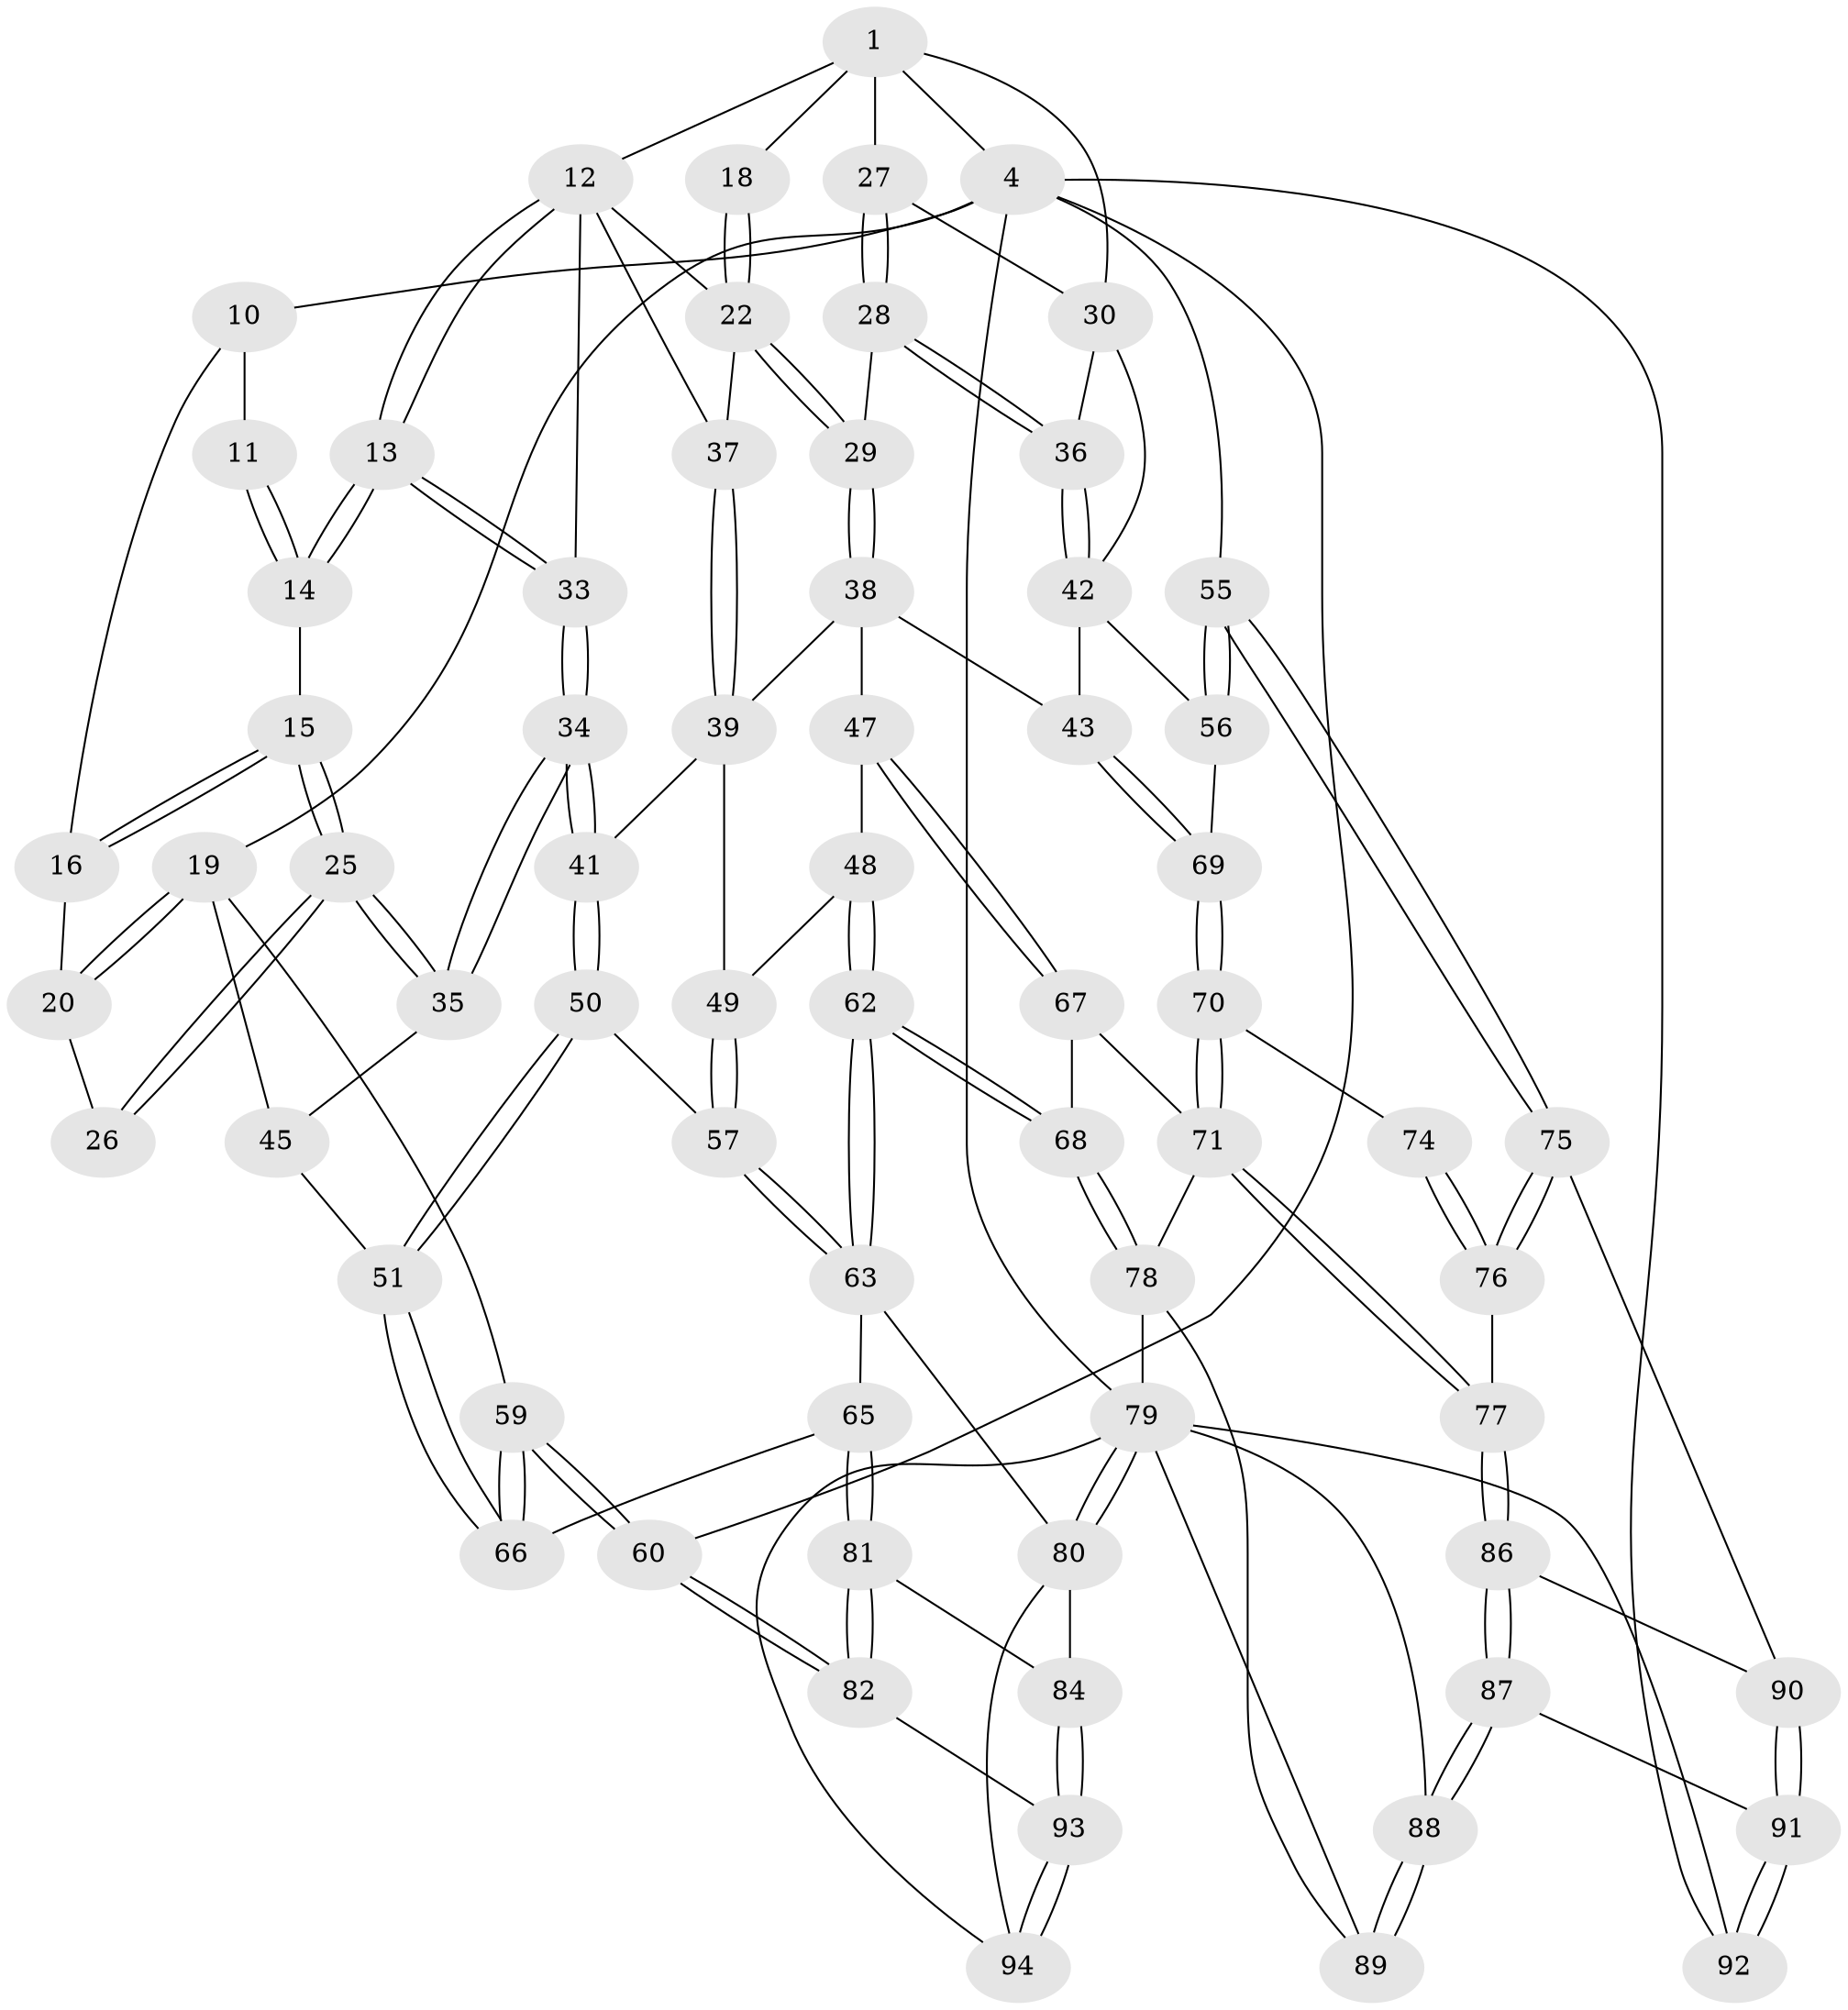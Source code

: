// original degree distribution, {3: 0.030612244897959183, 4: 0.21428571428571427, 5: 0.5408163265306123, 6: 0.21428571428571427}
// Generated by graph-tools (version 1.1) at 2025/21/03/04/25 18:21:07]
// undirected, 68 vertices, 162 edges
graph export_dot {
graph [start="1"]
  node [color=gray90,style=filled];
  1 [pos="+0.7479289479789096+0.03543849771852071",super="+6+2"];
  4 [pos="+1+0",super="+54+9+5"];
  10 [pos="+0.20114395576864552+0"];
  11 [pos="+0.30189734025161263+0"];
  12 [pos="+0.44264272485041106+0.12443604971543284",super="+24"];
  13 [pos="+0.3676518258335266+0.18392077611892402"];
  14 [pos="+0.3675625070439701+0.18386537815876655"];
  15 [pos="+0.26694997378860214+0.15342698750231584"];
  16 [pos="+0.19247303509675734+0.01100791599826899"];
  18 [pos="+0.6006087680373099+0.09363248032569448"];
  19 [pos="+0+0.1678656411600418",super="+46"];
  20 [pos="+0+0.1771012155213044",super="+21"];
  22 [pos="+0.5927555855769001+0.22018658407103844",super="+23"];
  25 [pos="+0.17317343129944773+0.3019476805849959"];
  26 [pos="+0.17111440416031296+0.2991018693264451"];
  27 [pos="+0.7651169180173732+0.19720569497569357"];
  28 [pos="+0.7047813822817885+0.256260434702621"];
  29 [pos="+0.6260942381851572+0.2567241657705178"];
  30 [pos="+1+0.151352206486926",super="+31"];
  33 [pos="+0.3808223996269537+0.24702473949233644"];
  34 [pos="+0.23703427868847698+0.36590819687300585"];
  35 [pos="+0.1788146289554829+0.3368304593468937"];
  36 [pos="+0.7857965082394737+0.39434067447966653"];
  37 [pos="+0.44821708589678966+0.32240132678430555"];
  38 [pos="+0.5958569365400105+0.34072953631149405",super="+44"];
  39 [pos="+0.4602658164179829+0.3633206556354059",super="+40"];
  41 [pos="+0.26275853162204144+0.40489113004540056"];
  42 [pos="+0.8002103237407726+0.4355443118354816",super="+53"];
  43 [pos="+0.6691172830114449+0.5186187480061508"];
  45 [pos="+0.1698026724099145+0.3417960023355617",super="+52"];
  47 [pos="+0.6031018877339889+0.5279218797207095"];
  48 [pos="+0.4833666931840717+0.4864470641299236"];
  49 [pos="+0.47535000414834233+0.47899383020327246"];
  50 [pos="+0.2779744541273446+0.47577704751762045"];
  51 [pos="+0.1152699815076137+0.5663079056671125"];
  55 [pos="+1+0.9258747933389934"];
  56 [pos="+1+0.9107446760681319"];
  57 [pos="+0.3003671438678275+0.5054270242514864"];
  59 [pos="+0+0.7451870846623627"];
  60 [pos="+0+0.766358224038756"];
  62 [pos="+0.37675464058123315+0.6797105060411164"];
  63 [pos="+0.3180137704475346+0.6471858542271866",super="+64"];
  65 [pos="+0.1756652672092343+0.6776347774639815"];
  66 [pos="+0.11597207992124711+0.5888415546143829"];
  67 [pos="+0.49539123087351683+0.7013242228744837"];
  68 [pos="+0.38511538645675997+0.6883617312961929"];
  69 [pos="+0.689852987410292+0.5665631301093271",super="+73"];
  70 [pos="+0.5936355454819521+0.7195141511867501"];
  71 [pos="+0.5486734502839735+0.7496721146485825",super="+72"];
  74 [pos="+0.7058074577173631+0.6821804979133179"];
  75 [pos="+0.7018908821612859+0.8237046053414592"];
  76 [pos="+0.6525857547777452+0.7684022407151868"];
  77 [pos="+0.5510748179613439+0.7520929513361656"];
  78 [pos="+0.36306356969163517+0.793576536409074",super="+85"];
  79 [pos="+0.2609897751496298+0.8632141678312388",super="+95"];
  80 [pos="+0.25841626811700386+0.8625375308114124",super="+83"];
  81 [pos="+0.12418201190050232+0.7491038882834494"];
  82 [pos="+0+0.7943829401143839"];
  84 [pos="+0.18762576388627034+0.8468046386194726"];
  86 [pos="+0.5796116432937005+0.8318721631198814"];
  87 [pos="+0.5307579824802297+0.903677427918155"];
  88 [pos="+0.4686923704323141+0.9641102765460107"];
  89 [pos="+0.44982061683348395+0.9359036523298385"];
  90 [pos="+0.6204864390230751+0.8555653780015223"];
  91 [pos="+0.625633223725266+0.9003088695293217"];
  92 [pos="+0.7775314412597251+1"];
  93 [pos="+0.08452425460335015+0.9119326850204585"];
  94 [pos="+0.12544279253921192+1"];
  1 -- 18 [weight=2];
  1 -- 12;
  1 -- 4 [weight=2];
  1 -- 27;
  1 -- 30;
  4 -- 55;
  4 -- 92;
  4 -- 19;
  4 -- 10;
  4 -- 60;
  4 -- 79;
  10 -- 11;
  10 -- 16;
  11 -- 14;
  11 -- 14;
  12 -- 13;
  12 -- 13;
  12 -- 33;
  12 -- 37;
  12 -- 22;
  13 -- 14;
  13 -- 14;
  13 -- 33;
  13 -- 33;
  14 -- 15;
  15 -- 16;
  15 -- 16;
  15 -- 25;
  15 -- 25;
  16 -- 20;
  18 -- 22;
  18 -- 22;
  19 -- 20;
  19 -- 20;
  19 -- 59;
  19 -- 45 [weight=2];
  20 -- 26 [weight=2];
  22 -- 29;
  22 -- 29;
  22 -- 37;
  25 -- 26;
  25 -- 26;
  25 -- 35;
  25 -- 35;
  27 -- 28;
  27 -- 28;
  27 -- 30;
  28 -- 29;
  28 -- 36;
  28 -- 36;
  29 -- 38;
  29 -- 38;
  30 -- 42;
  30 -- 36;
  33 -- 34;
  33 -- 34;
  34 -- 35;
  34 -- 35;
  34 -- 41;
  34 -- 41;
  35 -- 45;
  36 -- 42;
  36 -- 42;
  37 -- 39;
  37 -- 39;
  38 -- 39;
  38 -- 43;
  38 -- 47;
  39 -- 41;
  39 -- 49;
  41 -- 50;
  41 -- 50;
  42 -- 43;
  42 -- 56;
  43 -- 69;
  43 -- 69;
  45 -- 51;
  47 -- 48;
  47 -- 67;
  47 -- 67;
  48 -- 49;
  48 -- 62;
  48 -- 62;
  49 -- 57;
  49 -- 57;
  50 -- 51;
  50 -- 51;
  50 -- 57;
  51 -- 66;
  51 -- 66;
  55 -- 56;
  55 -- 56;
  55 -- 75;
  55 -- 75;
  56 -- 69;
  57 -- 63;
  57 -- 63;
  59 -- 60;
  59 -- 60;
  59 -- 66;
  59 -- 66;
  60 -- 82;
  60 -- 82;
  62 -- 63;
  62 -- 63;
  62 -- 68;
  62 -- 68;
  63 -- 80;
  63 -- 65;
  65 -- 66;
  65 -- 81;
  65 -- 81;
  67 -- 68;
  67 -- 71;
  68 -- 78;
  68 -- 78;
  69 -- 70;
  69 -- 70;
  70 -- 71;
  70 -- 71;
  70 -- 74;
  71 -- 77;
  71 -- 77;
  71 -- 78;
  74 -- 76;
  74 -- 76;
  75 -- 76;
  75 -- 76;
  75 -- 90;
  76 -- 77;
  77 -- 86;
  77 -- 86;
  78 -- 79;
  78 -- 89;
  79 -- 80;
  79 -- 80;
  79 -- 89;
  79 -- 88;
  79 -- 92;
  79 -- 94;
  80 -- 84;
  80 -- 94;
  81 -- 82;
  81 -- 82;
  81 -- 84;
  82 -- 93;
  84 -- 93;
  84 -- 93;
  86 -- 87;
  86 -- 87;
  86 -- 90;
  87 -- 88;
  87 -- 88;
  87 -- 91;
  88 -- 89;
  88 -- 89;
  90 -- 91;
  90 -- 91;
  91 -- 92;
  91 -- 92;
  93 -- 94;
  93 -- 94;
}
